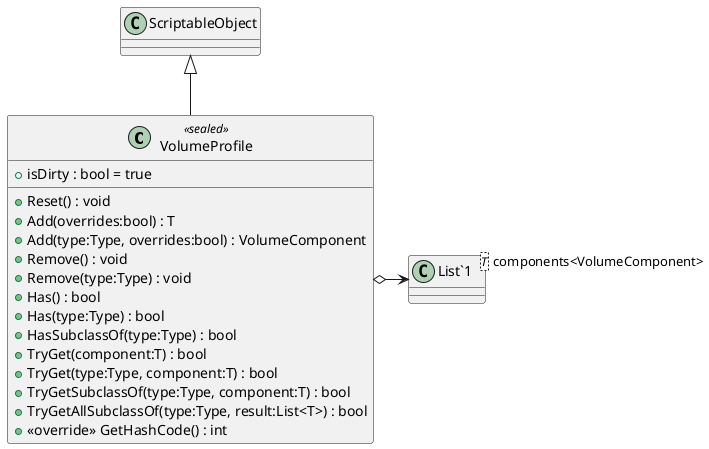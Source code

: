 @startuml
class VolumeProfile <<sealed>> {
    + isDirty : bool = true
    + Reset() : void
    + Add(overrides:bool) : T
    + Add(type:Type, overrides:bool) : VolumeComponent
    + Remove() : void
    + Remove(type:Type) : void
    + Has() : bool
    + Has(type:Type) : bool
    + HasSubclassOf(type:Type) : bool
    + TryGet(component:T) : bool
    + TryGet(type:Type, component:T) : bool
    + TryGetSubclassOf(type:Type, component:T) : bool
    + TryGetAllSubclassOf(type:Type, result:List<T>) : bool
    + <<override>> GetHashCode() : int
}
class "List`1"<T> {
}
ScriptableObject <|-- VolumeProfile
VolumeProfile o-> "components<VolumeComponent>" "List`1"
@enduml
